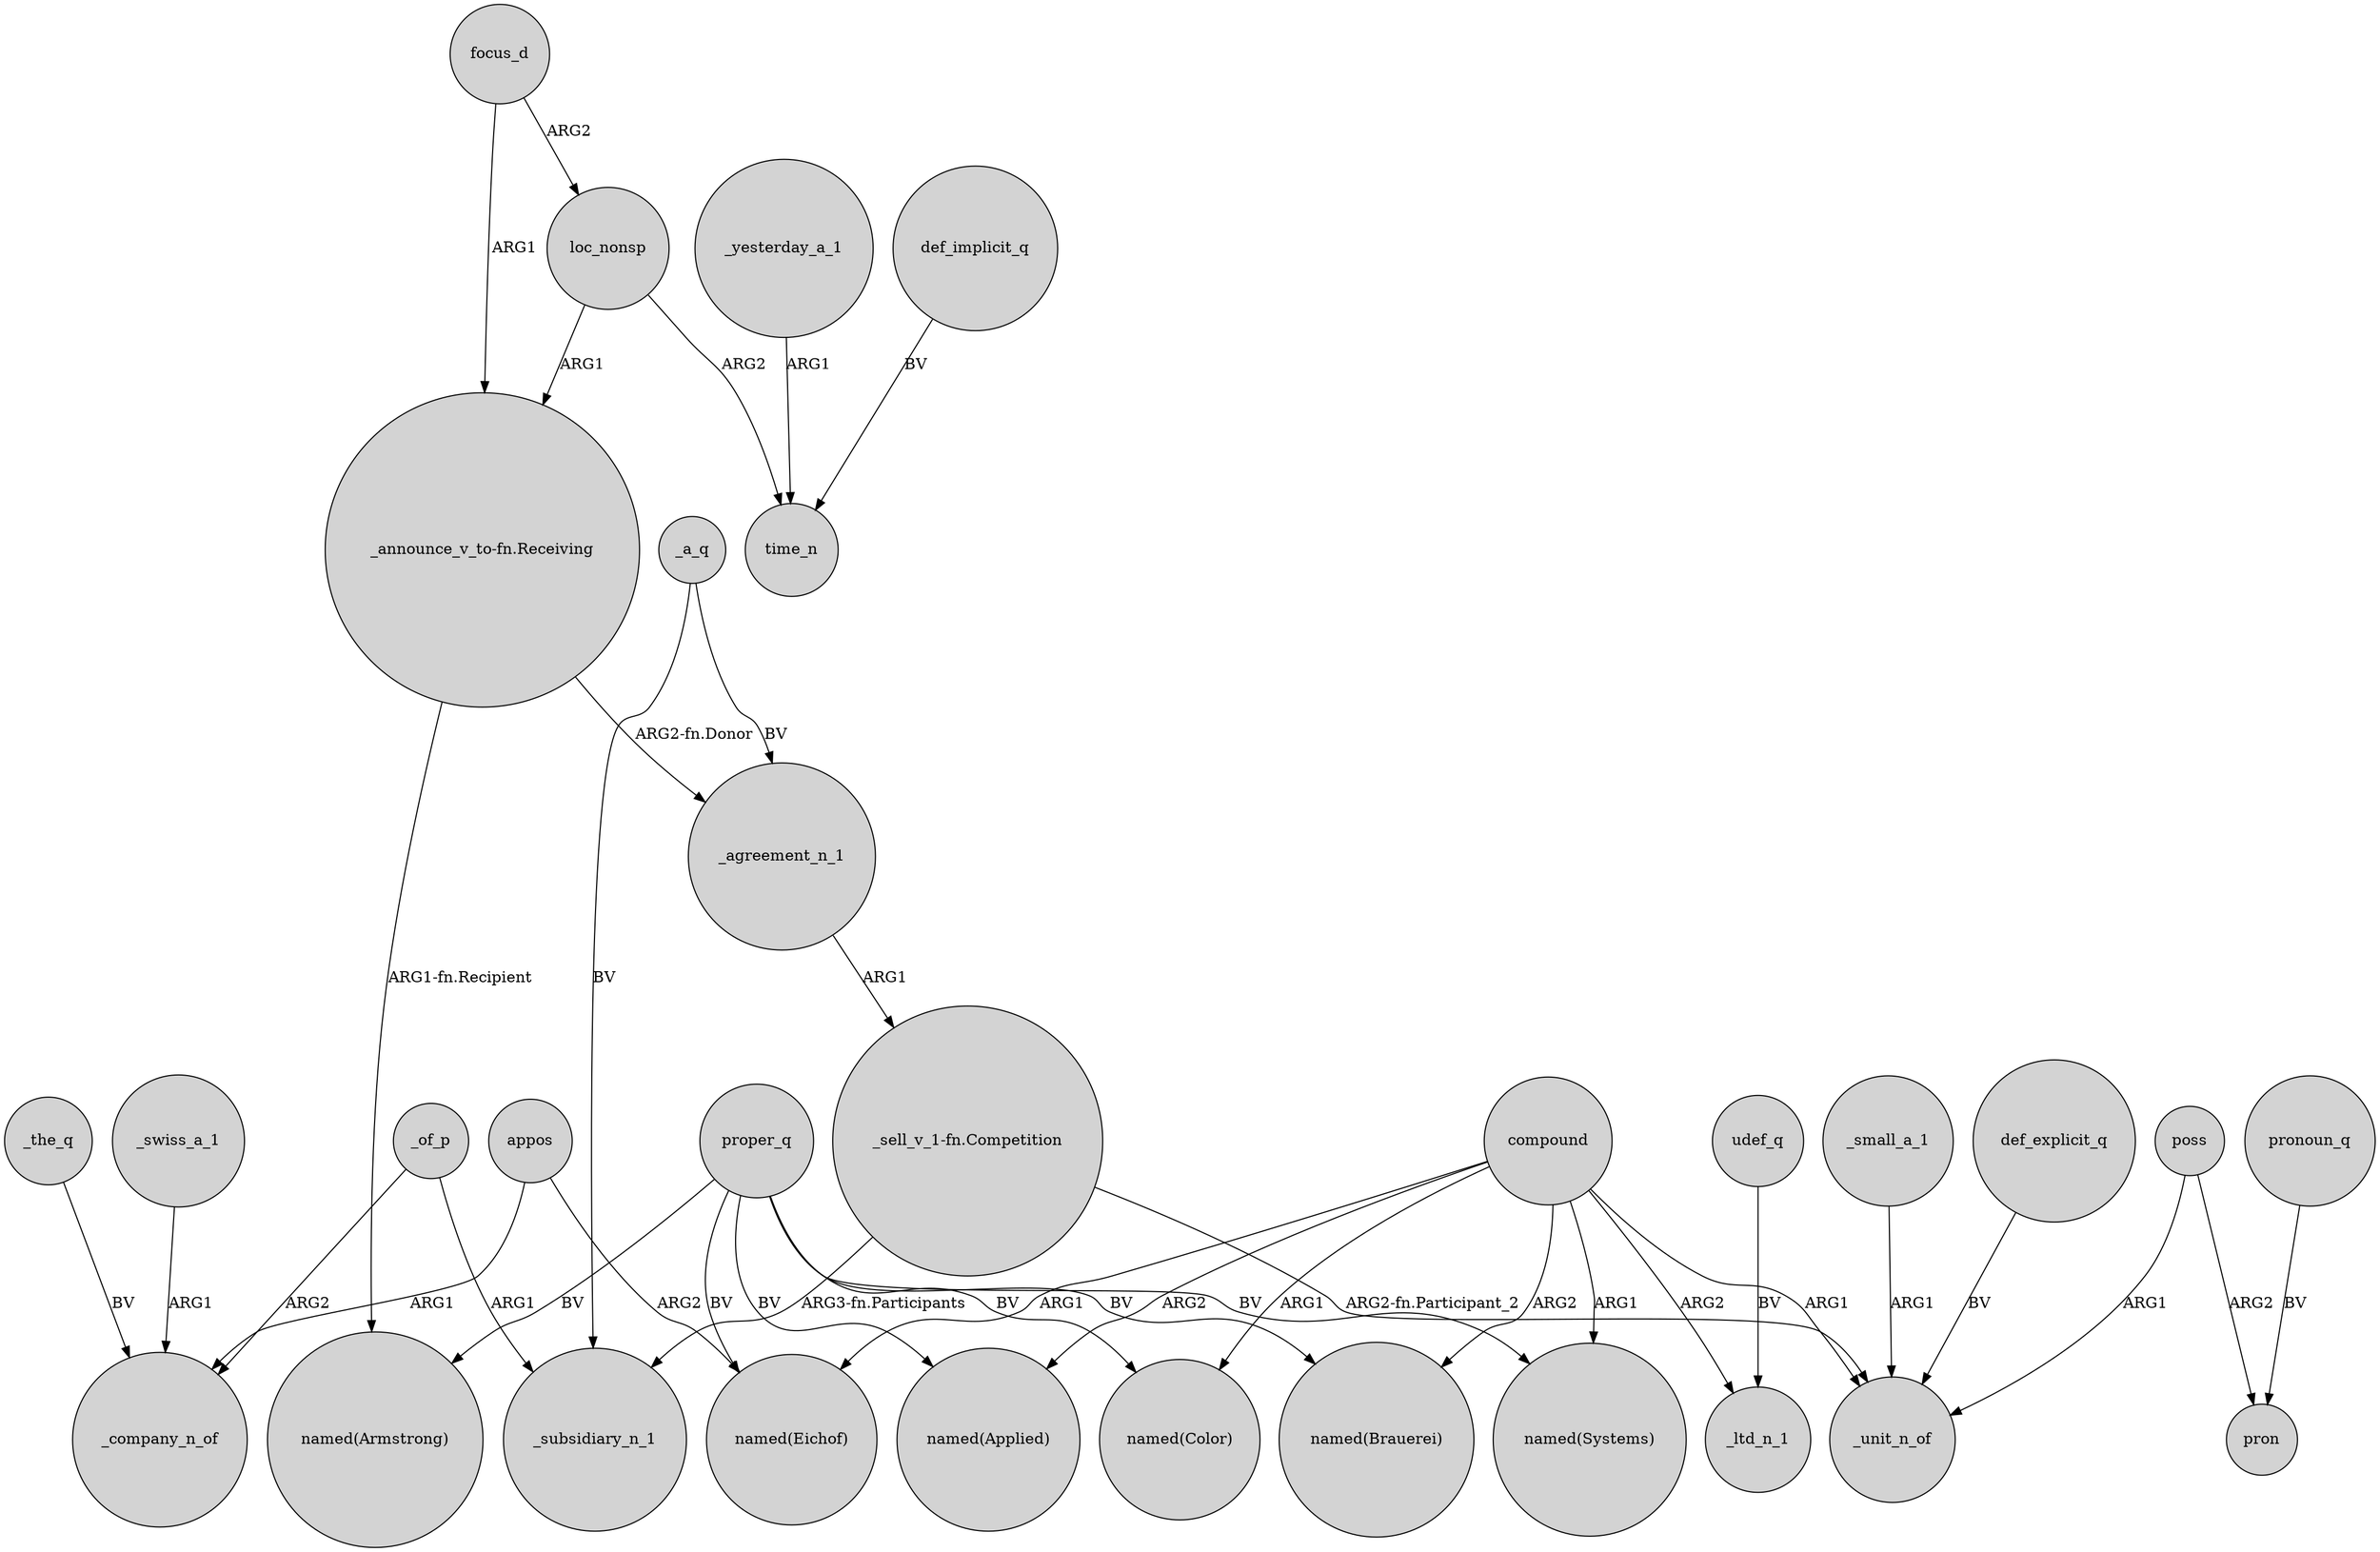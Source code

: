 digraph {
	node [shape=circle style=filled]
	"_announce_v_to-fn.Receiving" -> "named(Armstrong)" [label="ARG1-fn.Recipient"]
	loc_nonsp -> "_announce_v_to-fn.Receiving" [label=ARG1]
	_a_q -> _subsidiary_n_1 [label=BV]
	"_announce_v_to-fn.Receiving" -> _agreement_n_1 [label="ARG2-fn.Donor"]
	_swiss_a_1 -> _company_n_of [label=ARG1]
	_agreement_n_1 -> "_sell_v_1-fn.Competition" [label=ARG1]
	compound -> "named(Color)" [label=ARG1]
	appos -> "named(Eichof)" [label=ARG2]
	"_sell_v_1-fn.Competition" -> _subsidiary_n_1 [label="ARG3-fn.Participants"]
	_of_p -> _subsidiary_n_1 [label=ARG1]
	proper_q -> "named(Eichof)" [label=BV]
	_yesterday_a_1 -> time_n [label=ARG1]
	proper_q -> "named(Color)" [label=BV]
	compound -> "named(Applied)" [label=ARG2]
	proper_q -> "named(Applied)" [label=BV]
	focus_d -> loc_nonsp [label=ARG2]
	compound -> "named(Eichof)" [label=ARG1]
	pronoun_q -> pron [label=BV]
	poss -> pron [label=ARG2]
	def_explicit_q -> _unit_n_of [label=BV]
	_small_a_1 -> _unit_n_of [label=ARG1]
	proper_q -> "named(Systems)" [label=BV]
	compound -> "named(Systems)" [label=ARG1]
	_a_q -> _agreement_n_1 [label=BV]
	appos -> _company_n_of [label=ARG1]
	focus_d -> "_announce_v_to-fn.Receiving" [label=ARG1]
	_of_p -> _company_n_of [label=ARG2]
	compound -> _ltd_n_1 [label=ARG2]
	loc_nonsp -> time_n [label=ARG2]
	compound -> "named(Brauerei)" [label=ARG2]
	poss -> _unit_n_of [label=ARG1]
	compound -> _unit_n_of [label=ARG1]
	udef_q -> _ltd_n_1 [label=BV]
	"_sell_v_1-fn.Competition" -> _unit_n_of [label="ARG2-fn.Participant_2"]
	_the_q -> _company_n_of [label=BV]
	proper_q -> "named(Armstrong)" [label=BV]
	def_implicit_q -> time_n [label=BV]
	proper_q -> "named(Brauerei)" [label=BV]
}
